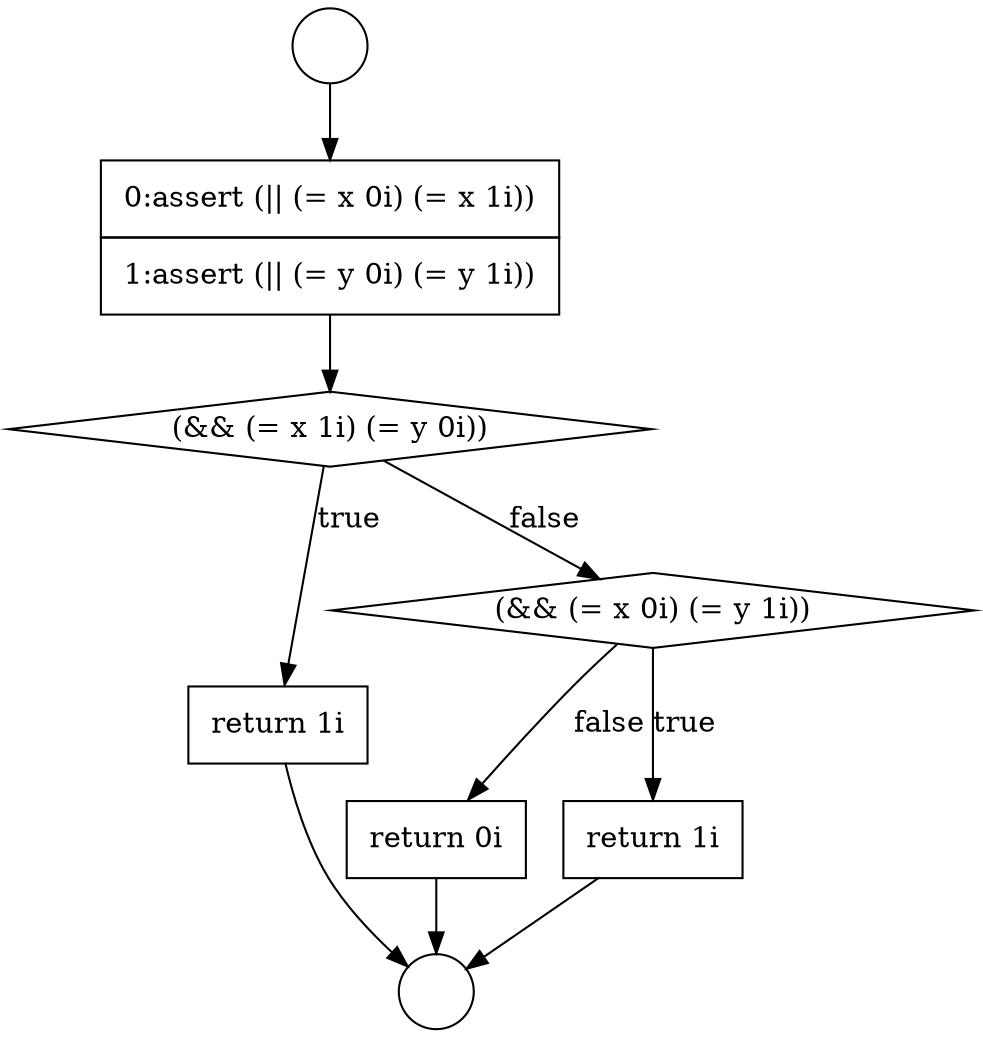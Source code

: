 digraph {
  node185 [shape=none, margin=0, label=<<font color="black">
    <table border="0" cellborder="1" cellspacing="0" cellpadding="10">
      <tr><td align="left">return 0i</td></tr>
    </table>
  </font>> color="black" fillcolor="white" style=filled]
  node184 [shape=none, margin=0, label=<<font color="black">
    <table border="0" cellborder="1" cellspacing="0" cellpadding="10">
      <tr><td align="left">return 1i</td></tr>
    </table>
  </font>> color="black" fillcolor="white" style=filled]
  node179 [shape=circle label=" " color="black" fillcolor="white" style=filled]
  node180 [shape=none, margin=0, label=<<font color="black">
    <table border="0" cellborder="1" cellspacing="0" cellpadding="10">
      <tr><td align="left">0:assert (|| (= x 0i) (= x 1i))</td></tr>
      <tr><td align="left">1:assert (|| (= y 0i) (= y 1i))</td></tr>
    </table>
  </font>> color="black" fillcolor="white" style=filled]
  node181 [shape=diamond, label=<<font color="black">(&amp;&amp; (= x 1i) (= y 0i))</font>> color="black" fillcolor="white" style=filled]
  node182 [shape=none, margin=0, label=<<font color="black">
    <table border="0" cellborder="1" cellspacing="0" cellpadding="10">
      <tr><td align="left">return 1i</td></tr>
    </table>
  </font>> color="black" fillcolor="white" style=filled]
  node183 [shape=diamond, label=<<font color="black">(&amp;&amp; (= x 0i) (= y 1i))</font>> color="black" fillcolor="white" style=filled]
  node178 [shape=circle label=" " color="black" fillcolor="white" style=filled]
  node180 -> node181 [ color="black"]
  node182 -> node179 [ color="black"]
  node181 -> node182 [label=<<font color="black">true</font>> color="black"]
  node181 -> node183 [label=<<font color="black">false</font>> color="black"]
  node184 -> node179 [ color="black"]
  node178 -> node180 [ color="black"]
  node183 -> node184 [label=<<font color="black">true</font>> color="black"]
  node183 -> node185 [label=<<font color="black">false</font>> color="black"]
  node185 -> node179 [ color="black"]
}
